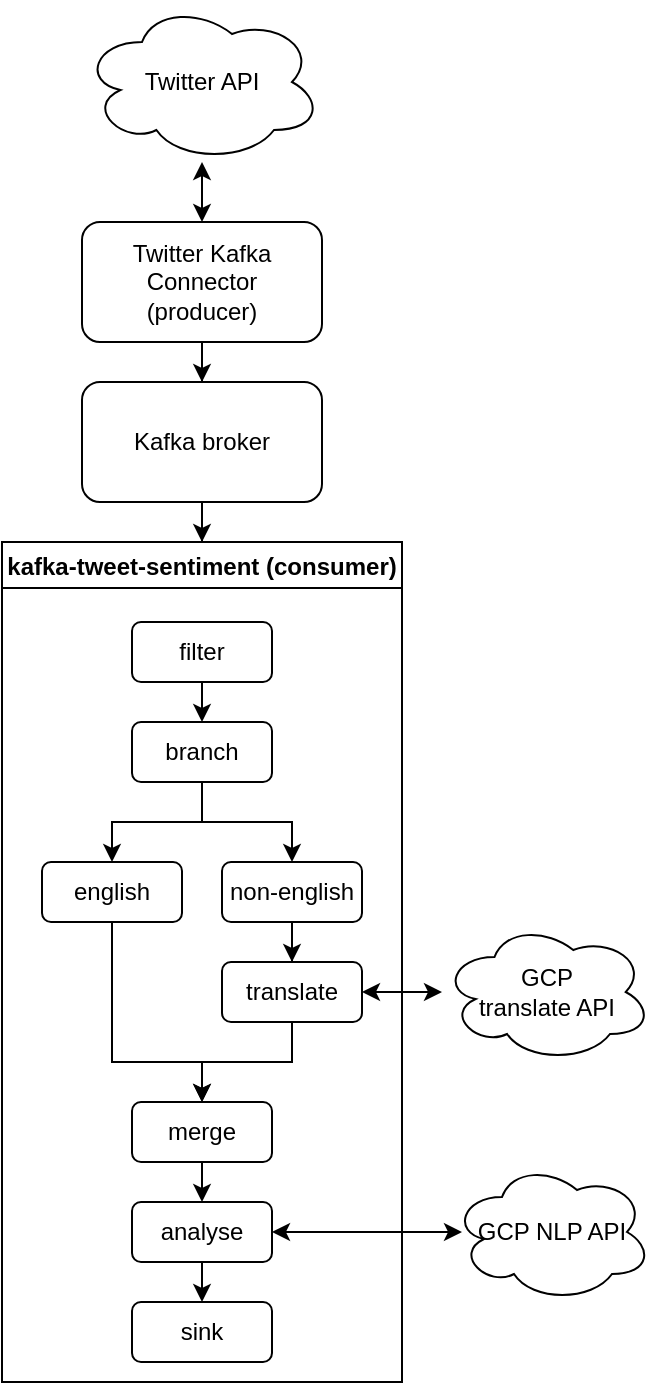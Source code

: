 <mxfile version="17.4.6" type="device"><diagram id="lMw-mgYNwpQhKhMtiH-5" name="Page-1"><mxGraphModel dx="1420" dy="831" grid="1" gridSize="10" guides="1" tooltips="1" connect="1" arrows="1" fold="1" page="1" pageScale="1" pageWidth="850" pageHeight="1100" math="0" shadow="0"><root><mxCell id="0"/><mxCell id="1" parent="0"/><mxCell id="GyTYGhfIZ0QpCyqAg793-9" style="edgeStyle=orthogonalEdgeStyle;rounded=0;orthogonalLoop=1;jettySize=auto;html=1;startArrow=classic;startFill=1;" edge="1" parent="1" source="GyTYGhfIZ0QpCyqAg793-1" target="GyTYGhfIZ0QpCyqAg793-8"><mxGeometry relative="1" as="geometry"/></mxCell><mxCell id="GyTYGhfIZ0QpCyqAg793-1" value="Twitter API" style="ellipse;shape=cloud;whiteSpace=wrap;html=1;" vertex="1" parent="1"><mxGeometry x="240" y="130" width="120" height="80" as="geometry"/></mxCell><mxCell id="GyTYGhfIZ0QpCyqAg793-4" value="" style="shape=image;verticalLabelPosition=bottom;labelBackgroundColor=default;verticalAlign=top;aspect=fixed;imageAspect=0;image=https://www.freepnglogos.com/uploads/twitter-logo-png/twitter-logo-vector-png-clipart-1.png;" vertex="1" parent="1"><mxGeometry x="365" y="140.5" width="59" height="59" as="geometry"/></mxCell><mxCell id="GyTYGhfIZ0QpCyqAg793-7" value="" style="shape=image;verticalLabelPosition=bottom;labelBackgroundColor=default;verticalAlign=top;aspect=fixed;imageAspect=0;image=http://assets.stickpng.com/thumbs/584809c9cef1014c0b5e4909.png;" vertex="1" parent="1"><mxGeometry x="365" y="270" width="60" height="60" as="geometry"/></mxCell><mxCell id="GyTYGhfIZ0QpCyqAg793-11" style="edgeStyle=orthogonalEdgeStyle;rounded=0;orthogonalLoop=1;jettySize=auto;html=1;entryX=0.5;entryY=0;entryDx=0;entryDy=0;" edge="1" parent="1" source="GyTYGhfIZ0QpCyqAg793-8" target="GyTYGhfIZ0QpCyqAg793-10"><mxGeometry relative="1" as="geometry"/></mxCell><mxCell id="GyTYGhfIZ0QpCyqAg793-8" value="&lt;div&gt;Twitter Kafka Connector&lt;/div&gt;&lt;div&gt;(producer)&lt;br&gt;&lt;/div&gt;" style="rounded=1;whiteSpace=wrap;html=1;" vertex="1" parent="1"><mxGeometry x="240" y="240" width="120" height="60" as="geometry"/></mxCell><mxCell id="GyTYGhfIZ0QpCyqAg793-14" style="edgeStyle=orthogonalEdgeStyle;rounded=0;orthogonalLoop=1;jettySize=auto;html=1;entryX=0.5;entryY=0;entryDx=0;entryDy=0;" edge="1" parent="1" source="GyTYGhfIZ0QpCyqAg793-10" target="GyTYGhfIZ0QpCyqAg793-13"><mxGeometry relative="1" as="geometry"/></mxCell><mxCell id="GyTYGhfIZ0QpCyqAg793-10" value="Kafka broker" style="rounded=1;whiteSpace=wrap;html=1;" vertex="1" parent="1"><mxGeometry x="240" y="320" width="120" height="60" as="geometry"/></mxCell><mxCell id="GyTYGhfIZ0QpCyqAg793-13" value="kafka-tweet-sentiment (consumer)" style="swimlane;" vertex="1" parent="1"><mxGeometry x="200" y="400" width="200" height="420" as="geometry"/></mxCell><mxCell id="GyTYGhfIZ0QpCyqAg793-16" style="edgeStyle=orthogonalEdgeStyle;rounded=0;orthogonalLoop=1;jettySize=auto;html=1;exitX=0.5;exitY=1;exitDx=0;exitDy=0;entryX=0.5;entryY=0;entryDx=0;entryDy=0;" edge="1" parent="GyTYGhfIZ0QpCyqAg793-13" source="GyTYGhfIZ0QpCyqAg793-12" target="GyTYGhfIZ0QpCyqAg793-15"><mxGeometry relative="1" as="geometry"/></mxCell><mxCell id="GyTYGhfIZ0QpCyqAg793-12" value="filter" style="rounded=1;whiteSpace=wrap;html=1;" vertex="1" parent="GyTYGhfIZ0QpCyqAg793-13"><mxGeometry x="65" y="40" width="70" height="30" as="geometry"/></mxCell><mxCell id="GyTYGhfIZ0QpCyqAg793-19" style="edgeStyle=orthogonalEdgeStyle;rounded=0;orthogonalLoop=1;jettySize=auto;html=1;exitX=0.5;exitY=1;exitDx=0;exitDy=0;entryX=0.5;entryY=0;entryDx=0;entryDy=0;" edge="1" parent="GyTYGhfIZ0QpCyqAg793-13" source="GyTYGhfIZ0QpCyqAg793-15" target="GyTYGhfIZ0QpCyqAg793-17"><mxGeometry relative="1" as="geometry"/></mxCell><mxCell id="GyTYGhfIZ0QpCyqAg793-20" style="edgeStyle=orthogonalEdgeStyle;rounded=0;orthogonalLoop=1;jettySize=auto;html=1;exitX=0.5;exitY=1;exitDx=0;exitDy=0;entryX=0.5;entryY=0;entryDx=0;entryDy=0;" edge="1" parent="GyTYGhfIZ0QpCyqAg793-13" source="GyTYGhfIZ0QpCyqAg793-15" target="GyTYGhfIZ0QpCyqAg793-18"><mxGeometry relative="1" as="geometry"/></mxCell><mxCell id="GyTYGhfIZ0QpCyqAg793-15" value="branch" style="rounded=1;whiteSpace=wrap;html=1;" vertex="1" parent="GyTYGhfIZ0QpCyqAg793-13"><mxGeometry x="65" y="90" width="70" height="30" as="geometry"/></mxCell><mxCell id="GyTYGhfIZ0QpCyqAg793-22" style="edgeStyle=orthogonalEdgeStyle;rounded=0;orthogonalLoop=1;jettySize=auto;html=1;" edge="1" parent="GyTYGhfIZ0QpCyqAg793-13" source="GyTYGhfIZ0QpCyqAg793-17" target="GyTYGhfIZ0QpCyqAg793-21"><mxGeometry relative="1" as="geometry"><Array as="points"><mxPoint x="55" y="260"/><mxPoint x="100" y="260"/></Array></mxGeometry></mxCell><mxCell id="GyTYGhfIZ0QpCyqAg793-17" value="english" style="rounded=1;whiteSpace=wrap;html=1;" vertex="1" parent="GyTYGhfIZ0QpCyqAg793-13"><mxGeometry x="20" y="160" width="70" height="30" as="geometry"/></mxCell><mxCell id="GyTYGhfIZ0QpCyqAg793-24" value="" style="edgeStyle=orthogonalEdgeStyle;rounded=0;orthogonalLoop=1;jettySize=auto;html=1;" edge="1" parent="GyTYGhfIZ0QpCyqAg793-13" source="GyTYGhfIZ0QpCyqAg793-18" target="GyTYGhfIZ0QpCyqAg793-23"><mxGeometry relative="1" as="geometry"/></mxCell><mxCell id="GyTYGhfIZ0QpCyqAg793-18" value="non-english" style="rounded=1;whiteSpace=wrap;html=1;" vertex="1" parent="GyTYGhfIZ0QpCyqAg793-13"><mxGeometry x="110" y="160" width="70" height="30" as="geometry"/></mxCell><mxCell id="GyTYGhfIZ0QpCyqAg793-28" style="edgeStyle=orthogonalEdgeStyle;rounded=0;orthogonalLoop=1;jettySize=auto;html=1;exitX=0.5;exitY=1;exitDx=0;exitDy=0;entryX=0.5;entryY=0;entryDx=0;entryDy=0;" edge="1" parent="GyTYGhfIZ0QpCyqAg793-13" source="GyTYGhfIZ0QpCyqAg793-21" target="GyTYGhfIZ0QpCyqAg793-26"><mxGeometry relative="1" as="geometry"/></mxCell><mxCell id="GyTYGhfIZ0QpCyqAg793-21" value="merge" style="rounded=1;whiteSpace=wrap;html=1;" vertex="1" parent="GyTYGhfIZ0QpCyqAg793-13"><mxGeometry x="65" y="280" width="70" height="30" as="geometry"/></mxCell><mxCell id="GyTYGhfIZ0QpCyqAg793-25" style="edgeStyle=orthogonalEdgeStyle;rounded=0;orthogonalLoop=1;jettySize=auto;html=1;" edge="1" parent="GyTYGhfIZ0QpCyqAg793-13" source="GyTYGhfIZ0QpCyqAg793-23" target="GyTYGhfIZ0QpCyqAg793-21"><mxGeometry relative="1" as="geometry"/></mxCell><mxCell id="GyTYGhfIZ0QpCyqAg793-23" value="translate" style="rounded=1;whiteSpace=wrap;html=1;" vertex="1" parent="GyTYGhfIZ0QpCyqAg793-13"><mxGeometry x="110" y="210" width="70" height="30" as="geometry"/></mxCell><mxCell id="GyTYGhfIZ0QpCyqAg793-29" style="edgeStyle=orthogonalEdgeStyle;rounded=0;orthogonalLoop=1;jettySize=auto;html=1;exitX=0.5;exitY=1;exitDx=0;exitDy=0;entryX=0.5;entryY=0;entryDx=0;entryDy=0;" edge="1" parent="GyTYGhfIZ0QpCyqAg793-13" source="GyTYGhfIZ0QpCyqAg793-26" target="GyTYGhfIZ0QpCyqAg793-27"><mxGeometry relative="1" as="geometry"/></mxCell><mxCell id="GyTYGhfIZ0QpCyqAg793-26" value="analyse" style="rounded=1;whiteSpace=wrap;html=1;" vertex="1" parent="GyTYGhfIZ0QpCyqAg793-13"><mxGeometry x="65" y="330" width="70" height="30" as="geometry"/></mxCell><mxCell id="GyTYGhfIZ0QpCyqAg793-27" value="sink" style="rounded=1;whiteSpace=wrap;html=1;" vertex="1" parent="GyTYGhfIZ0QpCyqAg793-13"><mxGeometry x="65" y="380" width="70" height="30" as="geometry"/></mxCell><mxCell id="GyTYGhfIZ0QpCyqAg793-30" value="&lt;div&gt;GCP&lt;/div&gt;&lt;div&gt;translate API&lt;br&gt;&lt;/div&gt;" style="ellipse;shape=cloud;whiteSpace=wrap;html=1;" vertex="1" parent="1"><mxGeometry x="420" y="590" width="105" height="70" as="geometry"/></mxCell><mxCell id="GyTYGhfIZ0QpCyqAg793-31" value="GCP NLP API" style="ellipse;shape=cloud;whiteSpace=wrap;html=1;" vertex="1" parent="1"><mxGeometry x="425" y="710" width="100" height="70" as="geometry"/></mxCell><mxCell id="GyTYGhfIZ0QpCyqAg793-32" value="" style="shape=image;verticalLabelPosition=bottom;labelBackgroundColor=default;verticalAlign=top;aspect=fixed;imageAspect=0;image=https://upload.wikimedia.org/wikipedia/commons/thumb/5/53/Google_%22G%22_Logo.svg/1200px-Google_%22G%22_Logo.svg.png;" vertex="1" parent="1"><mxGeometry x="450" y="660" width="50" height="50" as="geometry"/></mxCell><mxCell id="GyTYGhfIZ0QpCyqAg793-33" style="edgeStyle=orthogonalEdgeStyle;rounded=0;orthogonalLoop=1;jettySize=auto;html=1;startArrow=classic;startFill=1;" edge="1" parent="1" source="GyTYGhfIZ0QpCyqAg793-23" target="GyTYGhfIZ0QpCyqAg793-30"><mxGeometry relative="1" as="geometry"/></mxCell><mxCell id="GyTYGhfIZ0QpCyqAg793-34" style="edgeStyle=orthogonalEdgeStyle;rounded=0;orthogonalLoop=1;jettySize=auto;html=1;exitX=1;exitY=0.5;exitDx=0;exitDy=0;entryX=0.05;entryY=0.5;entryDx=0;entryDy=0;entryPerimeter=0;startArrow=classic;startFill=1;" edge="1" parent="1" source="GyTYGhfIZ0QpCyqAg793-26" target="GyTYGhfIZ0QpCyqAg793-31"><mxGeometry relative="1" as="geometry"/></mxCell></root></mxGraphModel></diagram></mxfile>